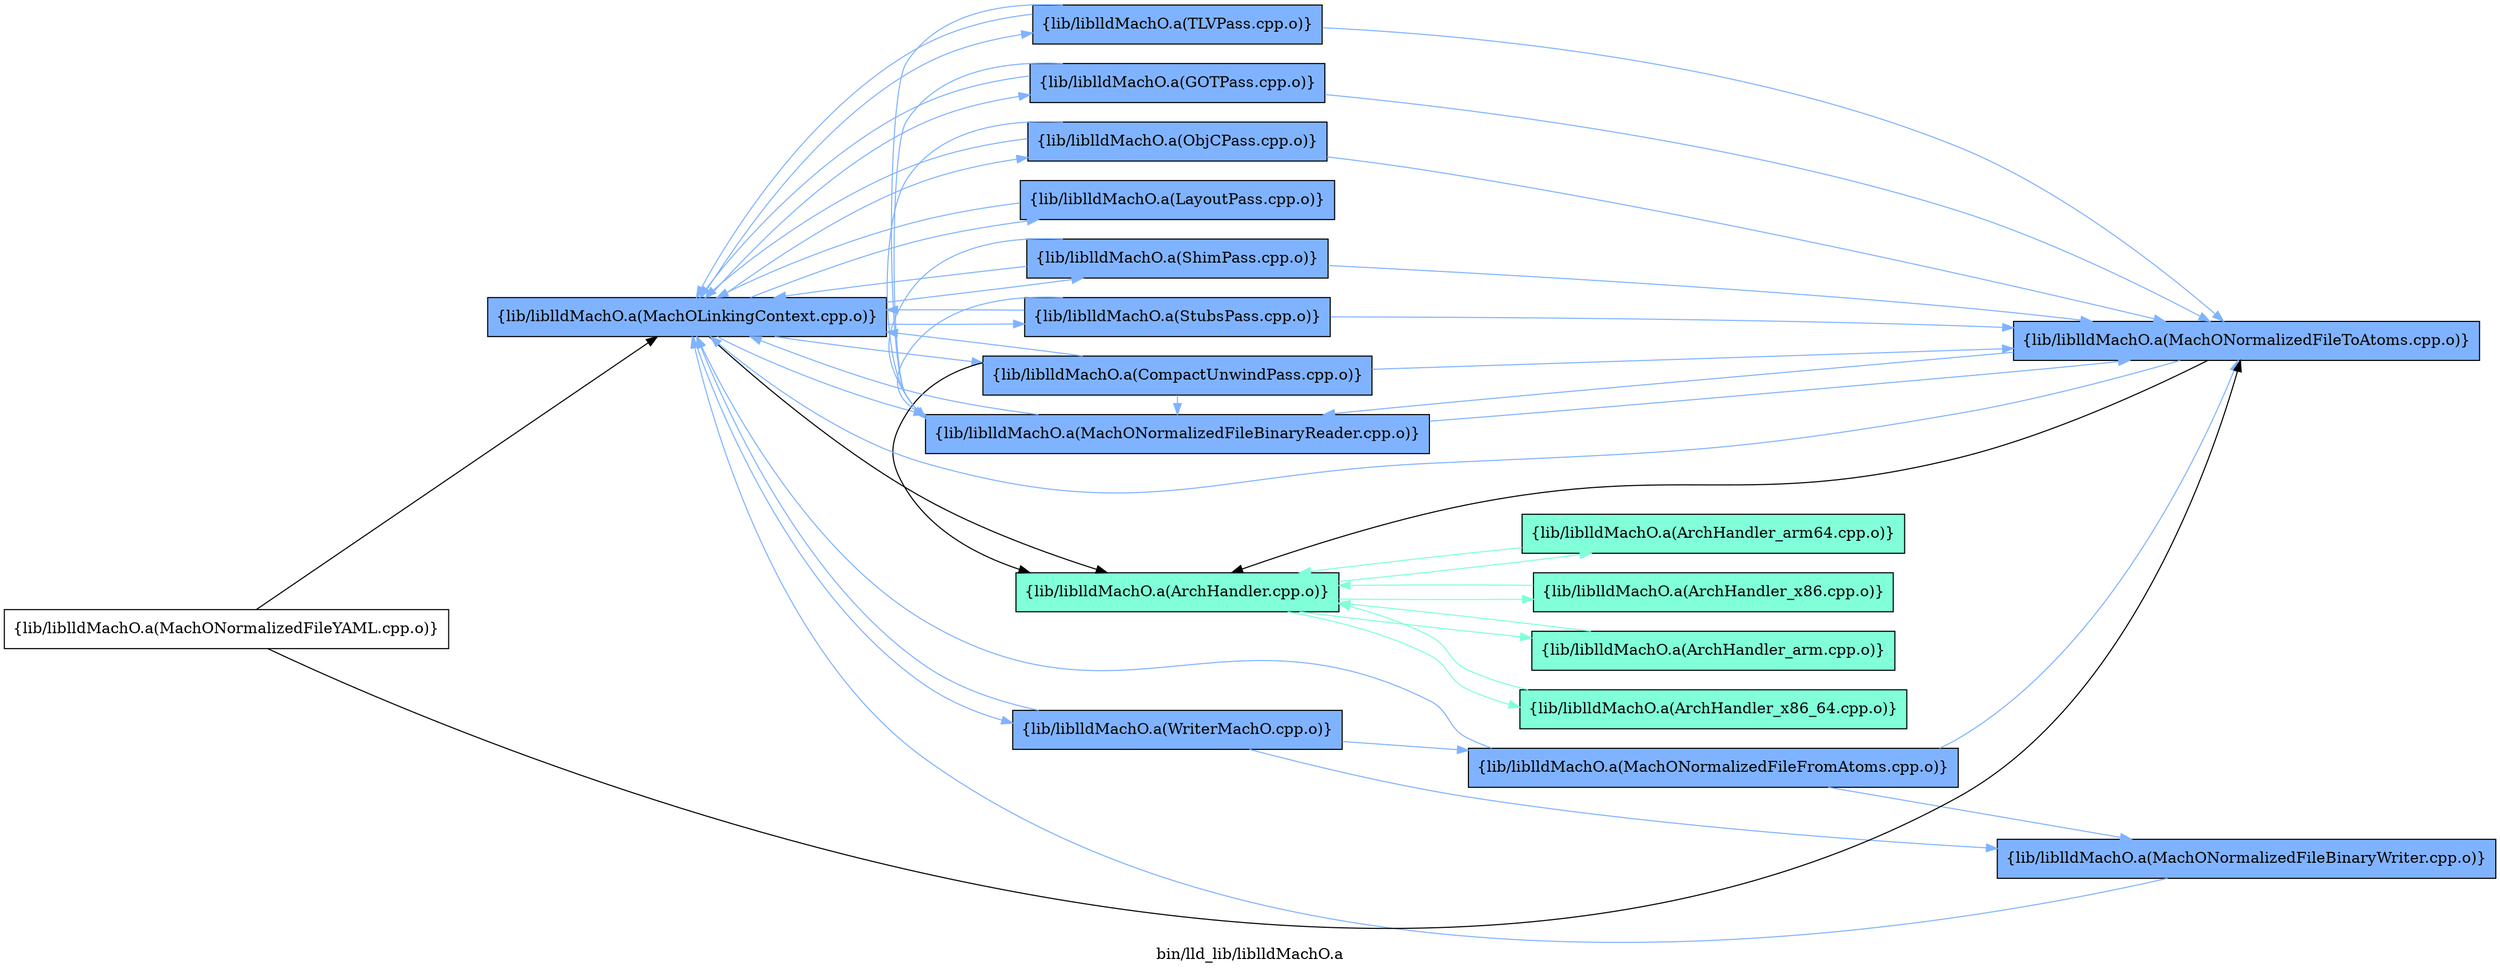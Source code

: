 digraph "bin/lld_lib/liblldMachO.a" {
	label="bin/lld_lib/liblldMachO.a";
	rankdir=LR;
	{ rank=same; Node0x559e3edfb1c8;  }
	{ rank=same; Node0x559e3edfd248; Node0x559e3edfca78; Node0x559e3edfc618; Node0x559e3edf9648; Node0x559e3edf99b8; Node0x559e3ee03fa8; Node0x559e3ee031e8; Node0x559e3ee02568; Node0x559e3ee02d38; Node0x559e3ee06f28;  }

	Node0x559e3edfb1c8 [shape=record,shape=box,group=2,style=filled,fillcolor="0.600000 0.5 1",label="{lib/liblldMachO.a(MachOLinkingContext.cpp.o)}"];
	Node0x559e3edfb1c8 -> Node0x559e3edfd248[color="0.600000 0.5 1"];
	Node0x559e3edfb1c8 -> Node0x559e3edfca78[color="0.600000 0.5 1"];
	Node0x559e3edfb1c8 -> Node0x559e3edfc618[color="0.600000 0.5 1"];
	Node0x559e3edfb1c8 -> Node0x559e3edf9648;
	Node0x559e3edfb1c8 -> Node0x559e3edf99b8[color="0.600000 0.5 1"];
	Node0x559e3edfb1c8 -> Node0x559e3ee03fa8[color="0.600000 0.5 1"];
	Node0x559e3edfb1c8 -> Node0x559e3ee031e8[color="0.600000 0.5 1"];
	Node0x559e3edfb1c8 -> Node0x559e3ee02568[color="0.600000 0.5 1"];
	Node0x559e3edfb1c8 -> Node0x559e3ee02d38[color="0.600000 0.5 1"];
	Node0x559e3edfb1c8 -> Node0x559e3ee06f28[color="0.600000 0.5 1"];
	Node0x559e3edf99b8 [shape=record,shape=box,group=2,style=filled,fillcolor="0.600000 0.5 1",label="{lib/liblldMachO.a(MachONormalizedFileBinaryReader.cpp.o)}"];
	Node0x559e3edf99b8 -> Node0x559e3edfb1c8[color="0.600000 0.5 1"];
	Node0x559e3edf99b8 -> Node0x559e3ee0b4d8[color="0.600000 0.5 1"];
	Node0x559e3edfd248 [shape=record,shape=box,group=2,style=filled,fillcolor="0.600000 0.5 1",label="{lib/liblldMachO.a(LayoutPass.cpp.o)}"];
	Node0x559e3edfd248 -> Node0x559e3edfb1c8[color="0.600000 0.5 1"];
	Node0x559e3edfca78 [shape=record,shape=box,group=2,style=filled,fillcolor="0.600000 0.5 1",label="{lib/liblldMachO.a(GOTPass.cpp.o)}"];
	Node0x559e3edfca78 -> Node0x559e3edfb1c8[color="0.600000 0.5 1"];
	Node0x559e3edfca78 -> Node0x559e3edf99b8[color="0.600000 0.5 1"];
	Node0x559e3edfca78 -> Node0x559e3ee0b4d8[color="0.600000 0.5 1"];
	Node0x559e3edfc618 [shape=record,shape=box,group=2,style=filled,fillcolor="0.600000 0.5 1",label="{lib/liblldMachO.a(CompactUnwindPass.cpp.o)}"];
	Node0x559e3edfc618 -> Node0x559e3edfb1c8[color="0.600000 0.5 1"];
	Node0x559e3edfc618 -> Node0x559e3edf9648;
	Node0x559e3edfc618 -> Node0x559e3edf99b8[color="0.600000 0.5 1"];
	Node0x559e3edfc618 -> Node0x559e3ee0b4d8[color="0.600000 0.5 1"];
	Node0x559e3edf9648 [shape=record,shape=box,group=1,style=filled,fillcolor="0.450000 0.5 1",label="{lib/liblldMachO.a(ArchHandler.cpp.o)}"];
	Node0x559e3edf9648 -> Node0x559e3edf8e78[color="0.450000 0.5 1"];
	Node0x559e3edf9648 -> Node0x559e3edf8798[color="0.450000 0.5 1"];
	Node0x559e3edf9648 -> Node0x559e3edfa868[color="0.450000 0.5 1"];
	Node0x559e3edf9648 -> Node0x559e3edfa0e8[color="0.450000 0.5 1"];
	Node0x559e3ee03fa8 [shape=record,shape=box,group=2,style=filled,fillcolor="0.600000 0.5 1",label="{lib/liblldMachO.a(ObjCPass.cpp.o)}"];
	Node0x559e3ee03fa8 -> Node0x559e3edfb1c8[color="0.600000 0.5 1"];
	Node0x559e3ee03fa8 -> Node0x559e3edf99b8[color="0.600000 0.5 1"];
	Node0x559e3ee03fa8 -> Node0x559e3ee0b4d8[color="0.600000 0.5 1"];
	Node0x559e3ee031e8 [shape=record,shape=box,group=2,style=filled,fillcolor="0.600000 0.5 1",label="{lib/liblldMachO.a(ShimPass.cpp.o)}"];
	Node0x559e3ee031e8 -> Node0x559e3edfb1c8[color="0.600000 0.5 1"];
	Node0x559e3ee031e8 -> Node0x559e3edf99b8[color="0.600000 0.5 1"];
	Node0x559e3ee031e8 -> Node0x559e3ee0b4d8[color="0.600000 0.5 1"];
	Node0x559e3ee02568 [shape=record,shape=box,group=2,style=filled,fillcolor="0.600000 0.5 1",label="{lib/liblldMachO.a(StubsPass.cpp.o)}"];
	Node0x559e3ee02568 -> Node0x559e3edfb1c8[color="0.600000 0.5 1"];
	Node0x559e3ee02568 -> Node0x559e3edf99b8[color="0.600000 0.5 1"];
	Node0x559e3ee02568 -> Node0x559e3ee0b4d8[color="0.600000 0.5 1"];
	Node0x559e3ee02d38 [shape=record,shape=box,group=2,style=filled,fillcolor="0.600000 0.5 1",label="{lib/liblldMachO.a(TLVPass.cpp.o)}"];
	Node0x559e3ee02d38 -> Node0x559e3edfb1c8[color="0.600000 0.5 1"];
	Node0x559e3ee02d38 -> Node0x559e3edf99b8[color="0.600000 0.5 1"];
	Node0x559e3ee02d38 -> Node0x559e3ee0b4d8[color="0.600000 0.5 1"];
	Node0x559e3ee06f28 [shape=record,shape=box,group=2,style=filled,fillcolor="0.600000 0.5 1",label="{lib/liblldMachO.a(WriterMachO.cpp.o)}"];
	Node0x559e3ee06f28 -> Node0x559e3edfb1c8[color="0.600000 0.5 1"];
	Node0x559e3ee06f28 -> Node0x559e3ee06438[color="0.600000 0.5 1"];
	Node0x559e3ee06f28 -> Node0x559e3ee05768[color="0.600000 0.5 1"];
	Node0x559e3ee0b4d8 [shape=record,shape=box,group=2,style=filled,fillcolor="0.600000 0.5 1",label="{lib/liblldMachO.a(MachONormalizedFileToAtoms.cpp.o)}"];
	Node0x559e3ee0b4d8 -> Node0x559e3edfb1c8[color="0.600000 0.5 1"];
	Node0x559e3ee0b4d8 -> Node0x559e3edf9648;
	Node0x559e3ee0b4d8 -> Node0x559e3edf99b8[color="0.600000 0.5 1"];
	Node0x559e3edf8e78 [shape=record,shape=box,group=1,style=filled,fillcolor="0.450000 0.5 1",label="{lib/liblldMachO.a(ArchHandler_x86_64.cpp.o)}"];
	Node0x559e3edf8e78 -> Node0x559e3edf9648[color="0.450000 0.5 1"];
	Node0x559e3edf8798 [shape=record,shape=box,group=1,style=filled,fillcolor="0.450000 0.5 1",label="{lib/liblldMachO.a(ArchHandler_arm64.cpp.o)}"];
	Node0x559e3edf8798 -> Node0x559e3edf9648[color="0.450000 0.5 1"];
	Node0x559e3edfa868 [shape=record,shape=box,group=1,style=filled,fillcolor="0.450000 0.5 1",label="{lib/liblldMachO.a(ArchHandler_x86.cpp.o)}"];
	Node0x559e3edfa868 -> Node0x559e3edf9648[color="0.450000 0.5 1"];
	Node0x559e3edfa0e8 [shape=record,shape=box,group=1,style=filled,fillcolor="0.450000 0.5 1",label="{lib/liblldMachO.a(ArchHandler_arm.cpp.o)}"];
	Node0x559e3edfa0e8 -> Node0x559e3edf9648[color="0.450000 0.5 1"];
	Node0x559e3ee00998 [shape=record,shape=box,group=0,label="{lib/liblldMachO.a(MachONormalizedFileYAML.cpp.o)}"];
	Node0x559e3ee00998 -> Node0x559e3edfb1c8;
	Node0x559e3ee00998 -> Node0x559e3ee0b4d8;
	Node0x559e3ee06438 [shape=record,shape=box,group=2,style=filled,fillcolor="0.600000 0.5 1",label="{lib/liblldMachO.a(MachONormalizedFileFromAtoms.cpp.o)}"];
	Node0x559e3ee06438 -> Node0x559e3edfb1c8[color="0.600000 0.5 1"];
	Node0x559e3ee06438 -> Node0x559e3ee0b4d8[color="0.600000 0.5 1"];
	Node0x559e3ee06438 -> Node0x559e3ee05768[color="0.600000 0.5 1"];
	Node0x559e3ee05768 [shape=record,shape=box,group=2,style=filled,fillcolor="0.600000 0.5 1",label="{lib/liblldMachO.a(MachONormalizedFileBinaryWriter.cpp.o)}"];
	Node0x559e3ee05768 -> Node0x559e3edfb1c8[color="0.600000 0.5 1"];
}
